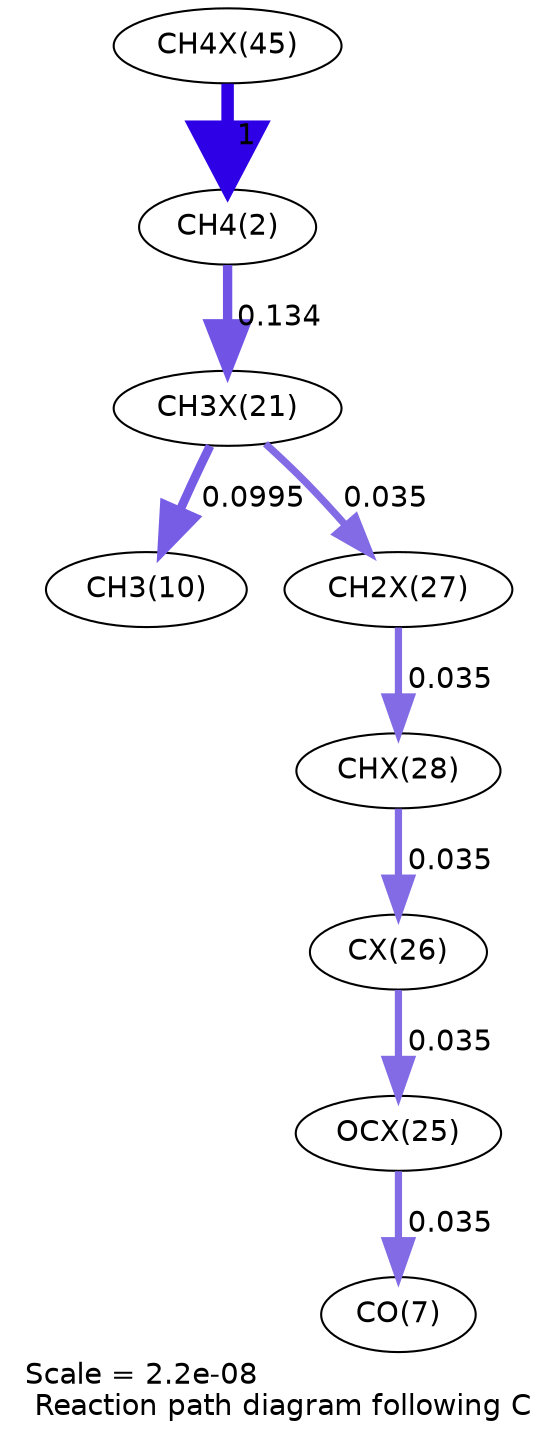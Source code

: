 digraph reaction_paths {
center=1;
s65 -> s4[fontname="Helvetica", penwidth=6, arrowsize=3, color="0.7, 1.5, 0.9"
, label=" 1"];
s4 -> s57[fontname="Helvetica", penwidth=4.48, arrowsize=2.24, color="0.7, 0.634, 0.9"
, label=" 0.134"];
s57 -> s12[fontname="Helvetica", penwidth=4.26, arrowsize=2.13, color="0.7, 0.6, 0.9"
, label=" 0.0995"];
s57 -> s63[fontname="Helvetica", penwidth=3.47, arrowsize=1.73, color="0.7, 0.535, 0.9"
, label=" 0.035"];
s63 -> s64[fontname="Helvetica", penwidth=3.47, arrowsize=1.73, color="0.7, 0.535, 0.9"
, label=" 0.035"];
s64 -> s62[fontname="Helvetica", penwidth=3.47, arrowsize=1.73, color="0.7, 0.535, 0.9"
, label=" 0.035"];
s62 -> s61[fontname="Helvetica", penwidth=3.47, arrowsize=1.73, color="0.7, 0.535, 0.9"
, label=" 0.035"];
s61 -> s9[fontname="Helvetica", penwidth=3.47, arrowsize=1.73, color="0.7, 0.535, 0.9"
, label=" 0.035"];
s4 [ fontname="Helvetica", label="CH4(2)"];
s9 [ fontname="Helvetica", label="CO(7)"];
s12 [ fontname="Helvetica", label="CH3(10)"];
s57 [ fontname="Helvetica", label="CH3X(21)"];
s61 [ fontname="Helvetica", label="OCX(25)"];
s62 [ fontname="Helvetica", label="CX(26)"];
s63 [ fontname="Helvetica", label="CH2X(27)"];
s64 [ fontname="Helvetica", label="CHX(28)"];
s65 [ fontname="Helvetica", label="CH4X(45)"];
 label = "Scale = 2.2e-08\l Reaction path diagram following C";
 fontname = "Helvetica";
}
